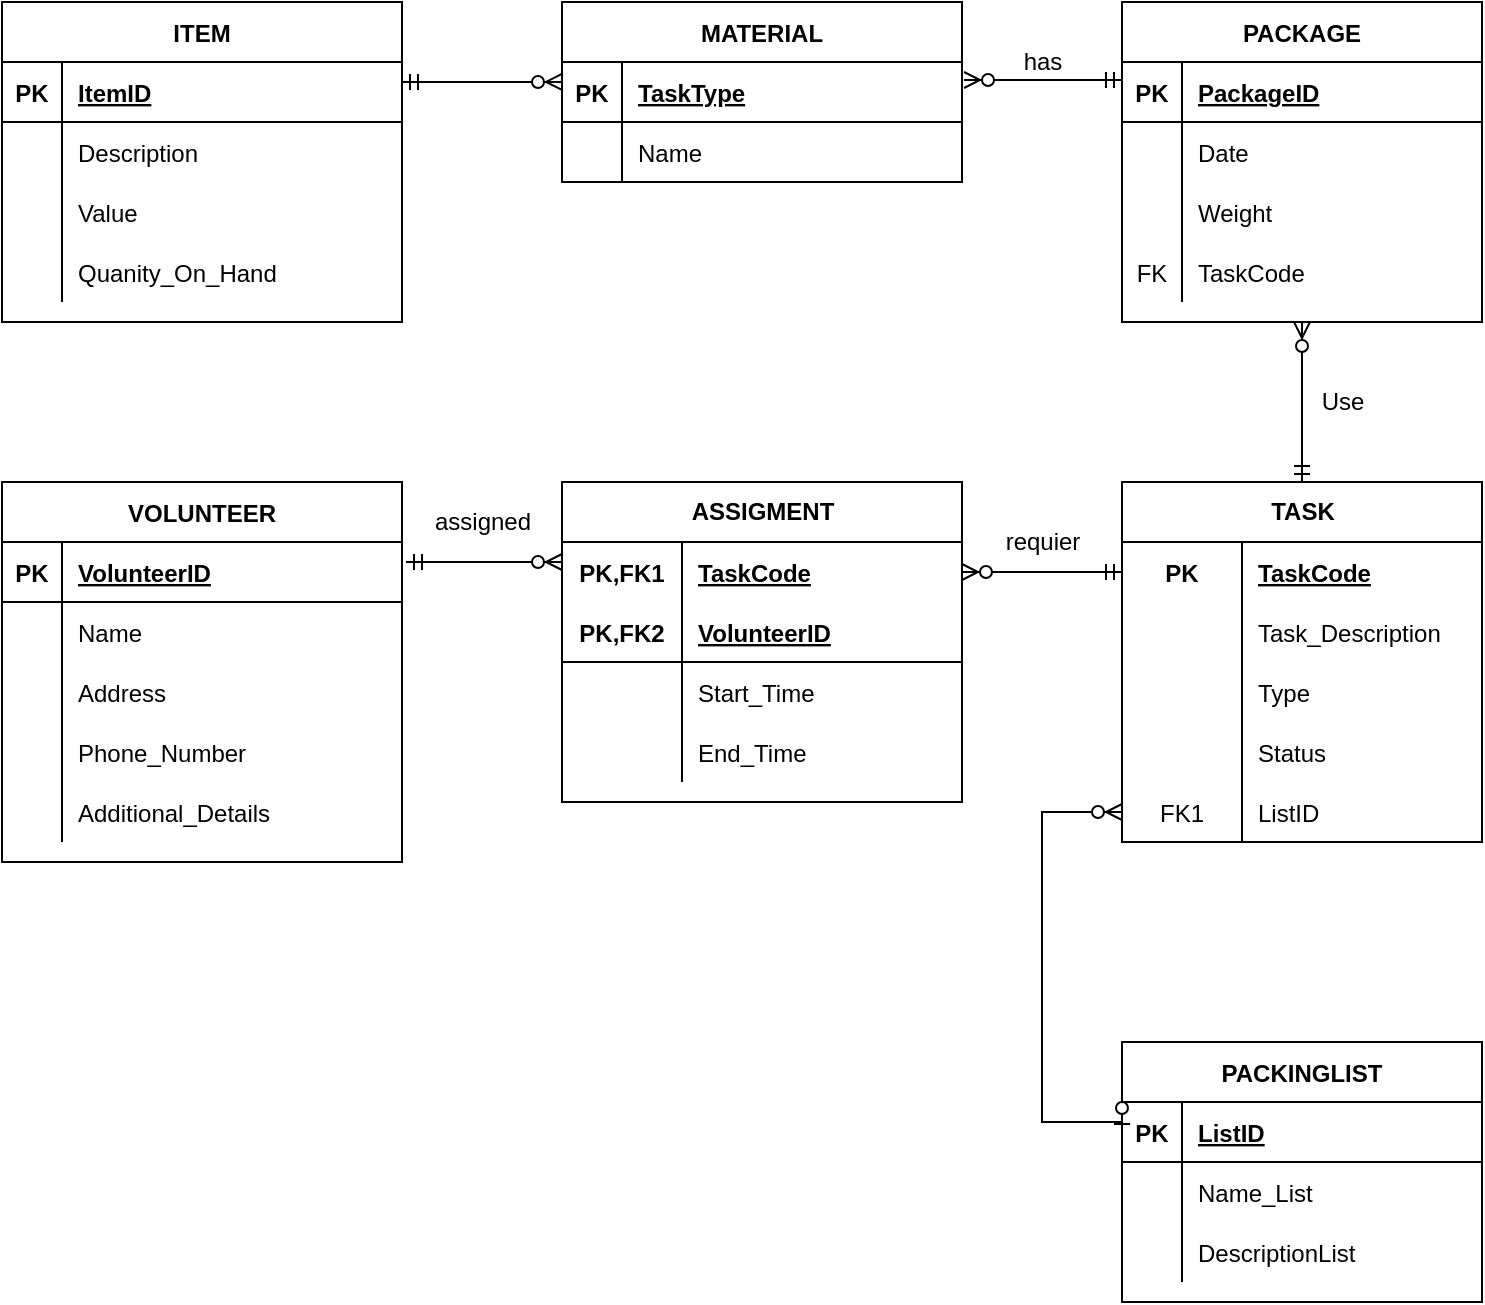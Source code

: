 <mxfile version="14.6.10" type="github">
  <diagram id="HHXSK3o_tv45SCZcJJK3" name="Page-1">
    <mxGraphModel dx="1377" dy="705" grid="1" gridSize="10" guides="1" tooltips="1" connect="1" arrows="1" fold="1" page="1" pageScale="1" pageWidth="850" pageHeight="1100" math="0" shadow="0">
      <root>
        <mxCell id="0" />
        <mxCell id="1" parent="0" />
        <mxCell id="iloRIecj1R1N4f3OYF-m-1" value="ITEM" style="shape=table;startSize=30;container=1;collapsible=1;childLayout=tableLayout;fixedRows=1;rowLines=0;fontStyle=1;align=center;resizeLast=1;" parent="1" vertex="1">
          <mxGeometry x="40" y="40" width="200" height="160" as="geometry" />
        </mxCell>
        <mxCell id="iloRIecj1R1N4f3OYF-m-2" value="" style="shape=partialRectangle;collapsible=0;dropTarget=0;pointerEvents=0;fillColor=none;top=0;left=0;bottom=1;right=0;points=[[0,0.5],[1,0.5]];portConstraint=eastwest;" parent="iloRIecj1R1N4f3OYF-m-1" vertex="1">
          <mxGeometry y="30" width="200" height="30" as="geometry" />
        </mxCell>
        <mxCell id="iloRIecj1R1N4f3OYF-m-3" value="PK" style="shape=partialRectangle;connectable=0;fillColor=none;top=0;left=0;bottom=0;right=0;fontStyle=1;overflow=hidden;" parent="iloRIecj1R1N4f3OYF-m-2" vertex="1">
          <mxGeometry width="30" height="30" as="geometry" />
        </mxCell>
        <mxCell id="iloRIecj1R1N4f3OYF-m-4" value="ItemID" style="shape=partialRectangle;connectable=0;fillColor=none;top=0;left=0;bottom=0;right=0;align=left;spacingLeft=6;fontStyle=5;overflow=hidden;" parent="iloRIecj1R1N4f3OYF-m-2" vertex="1">
          <mxGeometry x="30" width="170" height="30" as="geometry" />
        </mxCell>
        <mxCell id="iloRIecj1R1N4f3OYF-m-5" value="" style="shape=partialRectangle;collapsible=0;dropTarget=0;pointerEvents=0;fillColor=none;top=0;left=0;bottom=0;right=0;points=[[0,0.5],[1,0.5]];portConstraint=eastwest;" parent="iloRIecj1R1N4f3OYF-m-1" vertex="1">
          <mxGeometry y="60" width="200" height="30" as="geometry" />
        </mxCell>
        <mxCell id="iloRIecj1R1N4f3OYF-m-6" value="" style="shape=partialRectangle;connectable=0;fillColor=none;top=0;left=0;bottom=0;right=0;editable=1;overflow=hidden;" parent="iloRIecj1R1N4f3OYF-m-5" vertex="1">
          <mxGeometry width="30" height="30" as="geometry" />
        </mxCell>
        <mxCell id="iloRIecj1R1N4f3OYF-m-7" value="Description" style="shape=partialRectangle;connectable=0;fillColor=none;top=0;left=0;bottom=0;right=0;align=left;spacingLeft=6;overflow=hidden;" parent="iloRIecj1R1N4f3OYF-m-5" vertex="1">
          <mxGeometry x="30" width="170" height="30" as="geometry" />
        </mxCell>
        <mxCell id="iloRIecj1R1N4f3OYF-m-8" value="" style="shape=partialRectangle;collapsible=0;dropTarget=0;pointerEvents=0;fillColor=none;top=0;left=0;bottom=0;right=0;points=[[0,0.5],[1,0.5]];portConstraint=eastwest;" parent="iloRIecj1R1N4f3OYF-m-1" vertex="1">
          <mxGeometry y="90" width="200" height="30" as="geometry" />
        </mxCell>
        <mxCell id="iloRIecj1R1N4f3OYF-m-9" value="" style="shape=partialRectangle;connectable=0;fillColor=none;top=0;left=0;bottom=0;right=0;editable=1;overflow=hidden;" parent="iloRIecj1R1N4f3OYF-m-8" vertex="1">
          <mxGeometry width="30" height="30" as="geometry" />
        </mxCell>
        <mxCell id="iloRIecj1R1N4f3OYF-m-10" value="Value" style="shape=partialRectangle;connectable=0;fillColor=none;top=0;left=0;bottom=0;right=0;align=left;spacingLeft=6;overflow=hidden;" parent="iloRIecj1R1N4f3OYF-m-8" vertex="1">
          <mxGeometry x="30" width="170" height="30" as="geometry" />
        </mxCell>
        <mxCell id="iloRIecj1R1N4f3OYF-m-11" value="" style="shape=partialRectangle;collapsible=0;dropTarget=0;pointerEvents=0;fillColor=none;top=0;left=0;bottom=0;right=0;points=[[0,0.5],[1,0.5]];portConstraint=eastwest;" parent="iloRIecj1R1N4f3OYF-m-1" vertex="1">
          <mxGeometry y="120" width="200" height="30" as="geometry" />
        </mxCell>
        <mxCell id="iloRIecj1R1N4f3OYF-m-12" value="" style="shape=partialRectangle;connectable=0;fillColor=none;top=0;left=0;bottom=0;right=0;editable=1;overflow=hidden;" parent="iloRIecj1R1N4f3OYF-m-11" vertex="1">
          <mxGeometry width="30" height="30" as="geometry" />
        </mxCell>
        <mxCell id="iloRIecj1R1N4f3OYF-m-13" value="Quanity_On_Hand" style="shape=partialRectangle;connectable=0;fillColor=none;top=0;left=0;bottom=0;right=0;align=left;spacingLeft=6;overflow=hidden;" parent="iloRIecj1R1N4f3OYF-m-11" vertex="1">
          <mxGeometry x="30" width="170" height="30" as="geometry" />
        </mxCell>
        <mxCell id="iloRIecj1R1N4f3OYF-m-14" value="PACKAGE" style="shape=table;startSize=30;container=1;collapsible=1;childLayout=tableLayout;fixedRows=1;rowLines=0;fontStyle=1;align=center;resizeLast=1;" parent="1" vertex="1">
          <mxGeometry x="600" y="40" width="180" height="160" as="geometry" />
        </mxCell>
        <mxCell id="iloRIecj1R1N4f3OYF-m-15" value="" style="shape=partialRectangle;collapsible=0;dropTarget=0;pointerEvents=0;fillColor=none;top=0;left=0;bottom=1;right=0;points=[[0,0.5],[1,0.5]];portConstraint=eastwest;" parent="iloRIecj1R1N4f3OYF-m-14" vertex="1">
          <mxGeometry y="30" width="180" height="30" as="geometry" />
        </mxCell>
        <mxCell id="iloRIecj1R1N4f3OYF-m-16" value="PK" style="shape=partialRectangle;connectable=0;fillColor=none;top=0;left=0;bottom=0;right=0;fontStyle=1;overflow=hidden;" parent="iloRIecj1R1N4f3OYF-m-15" vertex="1">
          <mxGeometry width="30" height="30" as="geometry" />
        </mxCell>
        <mxCell id="iloRIecj1R1N4f3OYF-m-17" value="PackageID" style="shape=partialRectangle;connectable=0;fillColor=none;top=0;left=0;bottom=0;right=0;align=left;spacingLeft=6;fontStyle=5;overflow=hidden;" parent="iloRIecj1R1N4f3OYF-m-15" vertex="1">
          <mxGeometry x="30" width="150" height="30" as="geometry" />
        </mxCell>
        <mxCell id="iloRIecj1R1N4f3OYF-m-21" value="" style="shape=partialRectangle;collapsible=0;dropTarget=0;pointerEvents=0;fillColor=none;top=0;left=0;bottom=0;right=0;points=[[0,0.5],[1,0.5]];portConstraint=eastwest;" parent="iloRIecj1R1N4f3OYF-m-14" vertex="1">
          <mxGeometry y="60" width="180" height="30" as="geometry" />
        </mxCell>
        <mxCell id="iloRIecj1R1N4f3OYF-m-22" value="" style="shape=partialRectangle;connectable=0;fillColor=none;top=0;left=0;bottom=0;right=0;editable=1;overflow=hidden;" parent="iloRIecj1R1N4f3OYF-m-21" vertex="1">
          <mxGeometry width="30" height="30" as="geometry" />
        </mxCell>
        <mxCell id="iloRIecj1R1N4f3OYF-m-23" value="Date" style="shape=partialRectangle;connectable=0;fillColor=none;top=0;left=0;bottom=0;right=0;align=left;spacingLeft=6;overflow=hidden;" parent="iloRIecj1R1N4f3OYF-m-21" vertex="1">
          <mxGeometry x="30" width="150" height="30" as="geometry" />
        </mxCell>
        <mxCell id="iloRIecj1R1N4f3OYF-m-24" value="" style="shape=partialRectangle;collapsible=0;dropTarget=0;pointerEvents=0;fillColor=none;top=0;left=0;bottom=0;right=0;points=[[0,0.5],[1,0.5]];portConstraint=eastwest;" parent="iloRIecj1R1N4f3OYF-m-14" vertex="1">
          <mxGeometry y="90" width="180" height="30" as="geometry" />
        </mxCell>
        <mxCell id="iloRIecj1R1N4f3OYF-m-25" value="" style="shape=partialRectangle;connectable=0;fillColor=none;top=0;left=0;bottom=0;right=0;editable=1;overflow=hidden;" parent="iloRIecj1R1N4f3OYF-m-24" vertex="1">
          <mxGeometry width="30" height="30" as="geometry" />
        </mxCell>
        <mxCell id="iloRIecj1R1N4f3OYF-m-26" value="Weight" style="shape=partialRectangle;connectable=0;fillColor=none;top=0;left=0;bottom=0;right=0;align=left;spacingLeft=6;overflow=hidden;" parent="iloRIecj1R1N4f3OYF-m-24" vertex="1">
          <mxGeometry x="30" width="150" height="30" as="geometry" />
        </mxCell>
        <mxCell id="seEr454I1w7zEEHBBlQO-38" value="" style="shape=partialRectangle;collapsible=0;dropTarget=0;pointerEvents=0;fillColor=none;top=0;left=0;bottom=0;right=0;points=[[0,0.5],[1,0.5]];portConstraint=eastwest;" vertex="1" parent="iloRIecj1R1N4f3OYF-m-14">
          <mxGeometry y="120" width="180" height="30" as="geometry" />
        </mxCell>
        <mxCell id="seEr454I1w7zEEHBBlQO-39" value="FK" style="shape=partialRectangle;connectable=0;fillColor=none;top=0;left=0;bottom=0;right=0;editable=1;overflow=hidden;" vertex="1" parent="seEr454I1w7zEEHBBlQO-38">
          <mxGeometry width="30" height="30" as="geometry" />
        </mxCell>
        <mxCell id="seEr454I1w7zEEHBBlQO-40" value="TaskCode" style="shape=partialRectangle;connectable=0;fillColor=none;top=0;left=0;bottom=0;right=0;align=left;spacingLeft=6;overflow=hidden;" vertex="1" parent="seEr454I1w7zEEHBBlQO-38">
          <mxGeometry x="30" width="150" height="30" as="geometry" />
        </mxCell>
        <mxCell id="iloRIecj1R1N4f3OYF-m-27" value="MATERIAL" style="shape=table;startSize=30;container=1;collapsible=1;childLayout=tableLayout;fixedRows=1;rowLines=0;fontStyle=1;align=center;resizeLast=1;" parent="1" vertex="1">
          <mxGeometry x="320" y="40" width="200" height="90" as="geometry" />
        </mxCell>
        <mxCell id="iloRIecj1R1N4f3OYF-m-28" value="" style="shape=partialRectangle;collapsible=0;dropTarget=0;pointerEvents=0;fillColor=none;top=0;left=0;bottom=1;right=0;points=[[0,0.5],[1,0.5]];portConstraint=eastwest;" parent="iloRIecj1R1N4f3OYF-m-27" vertex="1">
          <mxGeometry y="30" width="200" height="30" as="geometry" />
        </mxCell>
        <mxCell id="iloRIecj1R1N4f3OYF-m-29" value="PK" style="shape=partialRectangle;connectable=0;fillColor=none;top=0;left=0;bottom=0;right=0;fontStyle=1;overflow=hidden;" parent="iloRIecj1R1N4f3OYF-m-28" vertex="1">
          <mxGeometry width="30" height="30" as="geometry" />
        </mxCell>
        <mxCell id="iloRIecj1R1N4f3OYF-m-30" value="TaskType" style="shape=partialRectangle;connectable=0;fillColor=none;top=0;left=0;bottom=0;right=0;align=left;spacingLeft=6;fontStyle=5;overflow=hidden;" parent="iloRIecj1R1N4f3OYF-m-28" vertex="1">
          <mxGeometry x="30" width="170" height="30" as="geometry" />
        </mxCell>
        <mxCell id="iloRIecj1R1N4f3OYF-m-31" value="" style="shape=partialRectangle;collapsible=0;dropTarget=0;pointerEvents=0;fillColor=none;top=0;left=0;bottom=0;right=0;points=[[0,0.5],[1,0.5]];portConstraint=eastwest;" parent="iloRIecj1R1N4f3OYF-m-27" vertex="1">
          <mxGeometry y="60" width="200" height="30" as="geometry" />
        </mxCell>
        <mxCell id="iloRIecj1R1N4f3OYF-m-32" value="" style="shape=partialRectangle;connectable=0;fillColor=none;top=0;left=0;bottom=0;right=0;editable=1;overflow=hidden;" parent="iloRIecj1R1N4f3OYF-m-31" vertex="1">
          <mxGeometry width="30" height="30" as="geometry" />
        </mxCell>
        <mxCell id="iloRIecj1R1N4f3OYF-m-33" value="Name" style="shape=partialRectangle;connectable=0;fillColor=none;top=0;left=0;bottom=0;right=0;align=left;spacingLeft=6;overflow=hidden;" parent="iloRIecj1R1N4f3OYF-m-31" vertex="1">
          <mxGeometry x="30" width="170" height="30" as="geometry" />
        </mxCell>
        <mxCell id="iloRIecj1R1N4f3OYF-m-66" value="VOLUNTEER" style="shape=table;startSize=30;container=1;collapsible=1;childLayout=tableLayout;fixedRows=1;rowLines=0;fontStyle=1;align=center;resizeLast=1;" parent="1" vertex="1">
          <mxGeometry x="40" y="280" width="200" height="190" as="geometry" />
        </mxCell>
        <mxCell id="iloRIecj1R1N4f3OYF-m-67" value="" style="shape=partialRectangle;collapsible=0;dropTarget=0;pointerEvents=0;fillColor=none;top=0;left=0;bottom=1;right=0;points=[[0,0.5],[1,0.5]];portConstraint=eastwest;" parent="iloRIecj1R1N4f3OYF-m-66" vertex="1">
          <mxGeometry y="30" width="200" height="30" as="geometry" />
        </mxCell>
        <mxCell id="iloRIecj1R1N4f3OYF-m-68" value="PK" style="shape=partialRectangle;connectable=0;fillColor=none;top=0;left=0;bottom=0;right=0;fontStyle=1;overflow=hidden;" parent="iloRIecj1R1N4f3OYF-m-67" vertex="1">
          <mxGeometry width="30" height="30" as="geometry" />
        </mxCell>
        <mxCell id="iloRIecj1R1N4f3OYF-m-69" value="VolunteerID" style="shape=partialRectangle;connectable=0;fillColor=none;top=0;left=0;bottom=0;right=0;align=left;spacingLeft=6;fontStyle=5;overflow=hidden;" parent="iloRIecj1R1N4f3OYF-m-67" vertex="1">
          <mxGeometry x="30" width="170" height="30" as="geometry" />
        </mxCell>
        <mxCell id="iloRIecj1R1N4f3OYF-m-70" value="" style="shape=partialRectangle;collapsible=0;dropTarget=0;pointerEvents=0;fillColor=none;top=0;left=0;bottom=0;right=0;points=[[0,0.5],[1,0.5]];portConstraint=eastwest;" parent="iloRIecj1R1N4f3OYF-m-66" vertex="1">
          <mxGeometry y="60" width="200" height="30" as="geometry" />
        </mxCell>
        <mxCell id="iloRIecj1R1N4f3OYF-m-71" value="" style="shape=partialRectangle;connectable=0;fillColor=none;top=0;left=0;bottom=0;right=0;editable=1;overflow=hidden;" parent="iloRIecj1R1N4f3OYF-m-70" vertex="1">
          <mxGeometry width="30" height="30" as="geometry" />
        </mxCell>
        <mxCell id="iloRIecj1R1N4f3OYF-m-72" value="Name" style="shape=partialRectangle;connectable=0;fillColor=none;top=0;left=0;bottom=0;right=0;align=left;spacingLeft=6;overflow=hidden;" parent="iloRIecj1R1N4f3OYF-m-70" vertex="1">
          <mxGeometry x="30" width="170" height="30" as="geometry" />
        </mxCell>
        <mxCell id="iloRIecj1R1N4f3OYF-m-73" value="" style="shape=partialRectangle;collapsible=0;dropTarget=0;pointerEvents=0;fillColor=none;top=0;left=0;bottom=0;right=0;points=[[0,0.5],[1,0.5]];portConstraint=eastwest;" parent="iloRIecj1R1N4f3OYF-m-66" vertex="1">
          <mxGeometry y="90" width="200" height="30" as="geometry" />
        </mxCell>
        <mxCell id="iloRIecj1R1N4f3OYF-m-74" value="" style="shape=partialRectangle;connectable=0;fillColor=none;top=0;left=0;bottom=0;right=0;editable=1;overflow=hidden;" parent="iloRIecj1R1N4f3OYF-m-73" vertex="1">
          <mxGeometry width="30" height="30" as="geometry" />
        </mxCell>
        <mxCell id="iloRIecj1R1N4f3OYF-m-75" value="Address" style="shape=partialRectangle;connectable=0;fillColor=none;top=0;left=0;bottom=0;right=0;align=left;spacingLeft=6;overflow=hidden;" parent="iloRIecj1R1N4f3OYF-m-73" vertex="1">
          <mxGeometry x="30" width="170" height="30" as="geometry" />
        </mxCell>
        <mxCell id="iloRIecj1R1N4f3OYF-m-76" value="" style="shape=partialRectangle;collapsible=0;dropTarget=0;pointerEvents=0;fillColor=none;top=0;left=0;bottom=0;right=0;points=[[0,0.5],[1,0.5]];portConstraint=eastwest;" parent="iloRIecj1R1N4f3OYF-m-66" vertex="1">
          <mxGeometry y="120" width="200" height="30" as="geometry" />
        </mxCell>
        <mxCell id="iloRIecj1R1N4f3OYF-m-77" value="" style="shape=partialRectangle;connectable=0;fillColor=none;top=0;left=0;bottom=0;right=0;editable=1;overflow=hidden;" parent="iloRIecj1R1N4f3OYF-m-76" vertex="1">
          <mxGeometry width="30" height="30" as="geometry" />
        </mxCell>
        <mxCell id="iloRIecj1R1N4f3OYF-m-78" value="Phone_Number" style="shape=partialRectangle;connectable=0;fillColor=none;top=0;left=0;bottom=0;right=0;align=left;spacingLeft=6;overflow=hidden;" parent="iloRIecj1R1N4f3OYF-m-76" vertex="1">
          <mxGeometry x="30" width="170" height="30" as="geometry" />
        </mxCell>
        <mxCell id="seEr454I1w7zEEHBBlQO-49" value="" style="shape=partialRectangle;collapsible=0;dropTarget=0;pointerEvents=0;fillColor=none;top=0;left=0;bottom=0;right=0;points=[[0,0.5],[1,0.5]];portConstraint=eastwest;" vertex="1" parent="iloRIecj1R1N4f3OYF-m-66">
          <mxGeometry y="150" width="200" height="30" as="geometry" />
        </mxCell>
        <mxCell id="seEr454I1w7zEEHBBlQO-50" value="" style="shape=partialRectangle;connectable=0;fillColor=none;top=0;left=0;bottom=0;right=0;editable=1;overflow=hidden;" vertex="1" parent="seEr454I1w7zEEHBBlQO-49">
          <mxGeometry width="30" height="30" as="geometry" />
        </mxCell>
        <mxCell id="seEr454I1w7zEEHBBlQO-51" value="Additional_Details" style="shape=partialRectangle;connectable=0;fillColor=none;top=0;left=0;bottom=0;right=0;align=left;spacingLeft=6;overflow=hidden;" vertex="1" parent="seEr454I1w7zEEHBBlQO-49">
          <mxGeometry x="30" width="170" height="30" as="geometry" />
        </mxCell>
        <mxCell id="iloRIecj1R1N4f3OYF-m-92" value="ASSIGMENT" style="shape=table;startSize=30;container=1;collapsible=1;childLayout=tableLayout;fixedRows=1;rowLines=0;fontStyle=1;align=center;resizeLast=1;html=1;" parent="1" vertex="1">
          <mxGeometry x="320" y="280" width="200" height="160" as="geometry" />
        </mxCell>
        <mxCell id="iloRIecj1R1N4f3OYF-m-93" value="" style="shape=partialRectangle;collapsible=0;dropTarget=0;pointerEvents=0;fillColor=none;top=0;left=0;bottom=0;right=0;points=[[0,0.5],[1,0.5]];portConstraint=eastwest;" parent="iloRIecj1R1N4f3OYF-m-92" vertex="1">
          <mxGeometry y="30" width="200" height="30" as="geometry" />
        </mxCell>
        <mxCell id="iloRIecj1R1N4f3OYF-m-94" value="PK,FK1" style="shape=partialRectangle;connectable=0;fillColor=none;top=0;left=0;bottom=0;right=0;fontStyle=1;overflow=hidden;" parent="iloRIecj1R1N4f3OYF-m-93" vertex="1">
          <mxGeometry width="60" height="30" as="geometry" />
        </mxCell>
        <mxCell id="iloRIecj1R1N4f3OYF-m-95" value="TaskCode" style="shape=partialRectangle;connectable=0;fillColor=none;top=0;left=0;bottom=0;right=0;align=left;spacingLeft=6;fontStyle=5;overflow=hidden;" parent="iloRIecj1R1N4f3OYF-m-93" vertex="1">
          <mxGeometry x="60" width="140" height="30" as="geometry" />
        </mxCell>
        <mxCell id="iloRIecj1R1N4f3OYF-m-96" value="" style="shape=partialRectangle;collapsible=0;dropTarget=0;pointerEvents=0;fillColor=none;top=0;left=0;bottom=1;right=0;points=[[0,0.5],[1,0.5]];portConstraint=eastwest;" parent="iloRIecj1R1N4f3OYF-m-92" vertex="1">
          <mxGeometry y="60" width="200" height="30" as="geometry" />
        </mxCell>
        <mxCell id="iloRIecj1R1N4f3OYF-m-97" value="PK,FK2" style="shape=partialRectangle;connectable=0;fillColor=none;top=0;left=0;bottom=0;right=0;fontStyle=1;overflow=hidden;" parent="iloRIecj1R1N4f3OYF-m-96" vertex="1">
          <mxGeometry width="60" height="30" as="geometry" />
        </mxCell>
        <mxCell id="iloRIecj1R1N4f3OYF-m-98" value="VolunteerID" style="shape=partialRectangle;connectable=0;fillColor=none;top=0;left=0;bottom=0;right=0;align=left;spacingLeft=6;fontStyle=5;overflow=hidden;" parent="iloRIecj1R1N4f3OYF-m-96" vertex="1">
          <mxGeometry x="60" width="140" height="30" as="geometry" />
        </mxCell>
        <mxCell id="iloRIecj1R1N4f3OYF-m-99" value="" style="shape=partialRectangle;collapsible=0;dropTarget=0;pointerEvents=0;fillColor=none;top=0;left=0;bottom=0;right=0;points=[[0,0.5],[1,0.5]];portConstraint=eastwest;" parent="iloRIecj1R1N4f3OYF-m-92" vertex="1">
          <mxGeometry y="90" width="200" height="30" as="geometry" />
        </mxCell>
        <mxCell id="iloRIecj1R1N4f3OYF-m-100" value="" style="shape=partialRectangle;connectable=0;fillColor=none;top=0;left=0;bottom=0;right=0;editable=1;overflow=hidden;" parent="iloRIecj1R1N4f3OYF-m-99" vertex="1">
          <mxGeometry width="60" height="30" as="geometry" />
        </mxCell>
        <mxCell id="iloRIecj1R1N4f3OYF-m-101" value="Start_Time" style="shape=partialRectangle;connectable=0;fillColor=none;top=0;left=0;bottom=0;right=0;align=left;spacingLeft=6;overflow=hidden;" parent="iloRIecj1R1N4f3OYF-m-99" vertex="1">
          <mxGeometry x="60" width="140" height="30" as="geometry" />
        </mxCell>
        <mxCell id="iloRIecj1R1N4f3OYF-m-102" value="" style="shape=partialRectangle;collapsible=0;dropTarget=0;pointerEvents=0;fillColor=none;top=0;left=0;bottom=0;right=0;points=[[0,0.5],[1,0.5]];portConstraint=eastwest;" parent="iloRIecj1R1N4f3OYF-m-92" vertex="1">
          <mxGeometry y="120" width="200" height="30" as="geometry" />
        </mxCell>
        <mxCell id="iloRIecj1R1N4f3OYF-m-103" value="" style="shape=partialRectangle;connectable=0;fillColor=none;top=0;left=0;bottom=0;right=0;editable=1;overflow=hidden;" parent="iloRIecj1R1N4f3OYF-m-102" vertex="1">
          <mxGeometry width="60" height="30" as="geometry" />
        </mxCell>
        <mxCell id="iloRIecj1R1N4f3OYF-m-104" value="End_Time" style="shape=partialRectangle;connectable=0;fillColor=none;top=0;left=0;bottom=0;right=0;align=left;spacingLeft=6;overflow=hidden;" parent="iloRIecj1R1N4f3OYF-m-102" vertex="1">
          <mxGeometry x="60" width="140" height="30" as="geometry" />
        </mxCell>
        <mxCell id="iloRIecj1R1N4f3OYF-m-105" value="TASK" style="shape=table;startSize=30;container=1;collapsible=1;childLayout=tableLayout;fixedRows=1;rowLines=0;fontStyle=1;align=center;resizeLast=1;html=1;" parent="1" vertex="1">
          <mxGeometry x="600" y="280" width="180" height="180" as="geometry" />
        </mxCell>
        <mxCell id="iloRIecj1R1N4f3OYF-m-106" value="" style="shape=partialRectangle;collapsible=0;dropTarget=0;pointerEvents=0;fillColor=none;top=0;left=0;bottom=0;right=0;points=[[0,0.5],[1,0.5]];portConstraint=eastwest;" parent="iloRIecj1R1N4f3OYF-m-105" vertex="1">
          <mxGeometry y="30" width="180" height="30" as="geometry" />
        </mxCell>
        <mxCell id="iloRIecj1R1N4f3OYF-m-107" value="PK" style="shape=partialRectangle;connectable=0;fillColor=none;top=0;left=0;bottom=0;right=0;fontStyle=1;overflow=hidden;" parent="iloRIecj1R1N4f3OYF-m-106" vertex="1">
          <mxGeometry width="60" height="30" as="geometry" />
        </mxCell>
        <mxCell id="iloRIecj1R1N4f3OYF-m-108" value="TaskCode" style="shape=partialRectangle;connectable=0;fillColor=none;top=0;left=0;bottom=0;right=0;align=left;spacingLeft=6;fontStyle=5;overflow=hidden;" parent="iloRIecj1R1N4f3OYF-m-106" vertex="1">
          <mxGeometry x="60" width="120" height="30" as="geometry" />
        </mxCell>
        <mxCell id="iloRIecj1R1N4f3OYF-m-112" value="" style="shape=partialRectangle;collapsible=0;dropTarget=0;pointerEvents=0;fillColor=none;top=0;left=0;bottom=0;right=0;points=[[0,0.5],[1,0.5]];portConstraint=eastwest;" parent="iloRIecj1R1N4f3OYF-m-105" vertex="1">
          <mxGeometry y="60" width="180" height="30" as="geometry" />
        </mxCell>
        <mxCell id="iloRIecj1R1N4f3OYF-m-113" value="" style="shape=partialRectangle;connectable=0;fillColor=none;top=0;left=0;bottom=0;right=0;editable=1;overflow=hidden;" parent="iloRIecj1R1N4f3OYF-m-112" vertex="1">
          <mxGeometry width="60" height="30" as="geometry" />
        </mxCell>
        <mxCell id="iloRIecj1R1N4f3OYF-m-114" value="Task_Description" style="shape=partialRectangle;connectable=0;fillColor=none;top=0;left=0;bottom=0;right=0;align=left;spacingLeft=6;overflow=hidden;" parent="iloRIecj1R1N4f3OYF-m-112" vertex="1">
          <mxGeometry x="60" width="120" height="30" as="geometry" />
        </mxCell>
        <mxCell id="seEr454I1w7zEEHBBlQO-21" value="" style="shape=partialRectangle;collapsible=0;dropTarget=0;pointerEvents=0;fillColor=none;top=0;left=0;bottom=0;right=0;points=[[0,0.5],[1,0.5]];portConstraint=eastwest;" vertex="1" parent="iloRIecj1R1N4f3OYF-m-105">
          <mxGeometry y="90" width="180" height="30" as="geometry" />
        </mxCell>
        <mxCell id="seEr454I1w7zEEHBBlQO-22" value="" style="shape=partialRectangle;connectable=0;fillColor=none;top=0;left=0;bottom=0;right=0;editable=1;overflow=hidden;" vertex="1" parent="seEr454I1w7zEEHBBlQO-21">
          <mxGeometry width="60" height="30" as="geometry" />
        </mxCell>
        <mxCell id="seEr454I1w7zEEHBBlQO-23" value="Type" style="shape=partialRectangle;connectable=0;fillColor=none;top=0;left=0;bottom=0;right=0;align=left;spacingLeft=6;overflow=hidden;" vertex="1" parent="seEr454I1w7zEEHBBlQO-21">
          <mxGeometry x="60" width="120" height="30" as="geometry" />
        </mxCell>
        <mxCell id="seEr454I1w7zEEHBBlQO-24" value="" style="shape=partialRectangle;collapsible=0;dropTarget=0;pointerEvents=0;fillColor=none;top=0;left=0;bottom=0;right=0;points=[[0,0.5],[1,0.5]];portConstraint=eastwest;" vertex="1" parent="iloRIecj1R1N4f3OYF-m-105">
          <mxGeometry y="120" width="180" height="30" as="geometry" />
        </mxCell>
        <mxCell id="seEr454I1w7zEEHBBlQO-25" value="" style="shape=partialRectangle;connectable=0;fillColor=none;top=0;left=0;bottom=0;right=0;editable=1;overflow=hidden;" vertex="1" parent="seEr454I1w7zEEHBBlQO-24">
          <mxGeometry width="60" height="30" as="geometry" />
        </mxCell>
        <mxCell id="seEr454I1w7zEEHBBlQO-26" value="Status" style="shape=partialRectangle;connectable=0;fillColor=none;top=0;left=0;bottom=0;right=0;align=left;spacingLeft=6;overflow=hidden;" vertex="1" parent="seEr454I1w7zEEHBBlQO-24">
          <mxGeometry x="60" width="120" height="30" as="geometry" />
        </mxCell>
        <mxCell id="seEr454I1w7zEEHBBlQO-27" value="" style="shape=partialRectangle;collapsible=0;dropTarget=0;pointerEvents=0;fillColor=none;top=0;left=0;bottom=0;right=0;points=[[0,0.5],[1,0.5]];portConstraint=eastwest;" vertex="1" parent="iloRIecj1R1N4f3OYF-m-105">
          <mxGeometry y="150" width="180" height="30" as="geometry" />
        </mxCell>
        <mxCell id="seEr454I1w7zEEHBBlQO-28" value="FK1" style="shape=partialRectangle;connectable=0;fillColor=none;top=0;left=0;bottom=0;right=0;editable=1;overflow=hidden;" vertex="1" parent="seEr454I1w7zEEHBBlQO-27">
          <mxGeometry width="60" height="30" as="geometry" />
        </mxCell>
        <mxCell id="seEr454I1w7zEEHBBlQO-29" value="ListID" style="shape=partialRectangle;connectable=0;fillColor=none;top=0;left=0;bottom=0;right=0;align=left;spacingLeft=6;overflow=hidden;" vertex="1" parent="seEr454I1w7zEEHBBlQO-27">
          <mxGeometry x="60" width="120" height="30" as="geometry" />
        </mxCell>
        <mxCell id="seEr454I1w7zEEHBBlQO-1" value="PACKINGLIST" style="shape=table;startSize=30;container=1;collapsible=1;childLayout=tableLayout;fixedRows=1;rowLines=0;fontStyle=1;align=center;resizeLast=1;" vertex="1" parent="1">
          <mxGeometry x="600" y="560" width="180" height="130" as="geometry" />
        </mxCell>
        <mxCell id="seEr454I1w7zEEHBBlQO-2" value="" style="shape=partialRectangle;collapsible=0;dropTarget=0;pointerEvents=0;fillColor=none;top=0;left=0;bottom=1;right=0;points=[[0,0.5],[1,0.5]];portConstraint=eastwest;" vertex="1" parent="seEr454I1w7zEEHBBlQO-1">
          <mxGeometry y="30" width="180" height="30" as="geometry" />
        </mxCell>
        <mxCell id="seEr454I1w7zEEHBBlQO-3" value="PK" style="shape=partialRectangle;connectable=0;fillColor=none;top=0;left=0;bottom=0;right=0;fontStyle=1;overflow=hidden;" vertex="1" parent="seEr454I1w7zEEHBBlQO-2">
          <mxGeometry width="30" height="30" as="geometry" />
        </mxCell>
        <mxCell id="seEr454I1w7zEEHBBlQO-4" value="ListID" style="shape=partialRectangle;connectable=0;fillColor=none;top=0;left=0;bottom=0;right=0;align=left;spacingLeft=6;fontStyle=5;overflow=hidden;" vertex="1" parent="seEr454I1w7zEEHBBlQO-2">
          <mxGeometry x="30" width="150" height="30" as="geometry" />
        </mxCell>
        <mxCell id="seEr454I1w7zEEHBBlQO-5" value="" style="shape=partialRectangle;collapsible=0;dropTarget=0;pointerEvents=0;fillColor=none;top=0;left=0;bottom=0;right=0;points=[[0,0.5],[1,0.5]];portConstraint=eastwest;" vertex="1" parent="seEr454I1w7zEEHBBlQO-1">
          <mxGeometry y="60" width="180" height="30" as="geometry" />
        </mxCell>
        <mxCell id="seEr454I1w7zEEHBBlQO-6" value="" style="shape=partialRectangle;connectable=0;fillColor=none;top=0;left=0;bottom=0;right=0;editable=1;overflow=hidden;" vertex="1" parent="seEr454I1w7zEEHBBlQO-5">
          <mxGeometry width="30" height="30" as="geometry" />
        </mxCell>
        <mxCell id="seEr454I1w7zEEHBBlQO-7" value="Name_List" style="shape=partialRectangle;connectable=0;fillColor=none;top=0;left=0;bottom=0;right=0;align=left;spacingLeft=6;overflow=hidden;" vertex="1" parent="seEr454I1w7zEEHBBlQO-5">
          <mxGeometry x="30" width="150" height="30" as="geometry" />
        </mxCell>
        <mxCell id="seEr454I1w7zEEHBBlQO-8" value="" style="shape=partialRectangle;collapsible=0;dropTarget=0;pointerEvents=0;fillColor=none;top=0;left=0;bottom=0;right=0;points=[[0,0.5],[1,0.5]];portConstraint=eastwest;" vertex="1" parent="seEr454I1w7zEEHBBlQO-1">
          <mxGeometry y="90" width="180" height="30" as="geometry" />
        </mxCell>
        <mxCell id="seEr454I1w7zEEHBBlQO-9" value="" style="shape=partialRectangle;connectable=0;fillColor=none;top=0;left=0;bottom=0;right=0;editable=1;overflow=hidden;" vertex="1" parent="seEr454I1w7zEEHBBlQO-8">
          <mxGeometry width="30" height="30" as="geometry" />
        </mxCell>
        <mxCell id="seEr454I1w7zEEHBBlQO-10" value="DescriptionList" style="shape=partialRectangle;connectable=0;fillColor=none;top=0;left=0;bottom=0;right=0;align=left;spacingLeft=6;overflow=hidden;" vertex="1" parent="seEr454I1w7zEEHBBlQO-8">
          <mxGeometry x="30" width="150" height="30" as="geometry" />
        </mxCell>
        <mxCell id="seEr454I1w7zEEHBBlQO-30" value="" style="fontSize=12;html=1;endArrow=ERzeroToMany;startArrow=ERmandOne;rounded=0;entryX=0;entryY=0.333;entryDx=0;entryDy=0;entryPerimeter=0;" edge="1" parent="1" target="iloRIecj1R1N4f3OYF-m-28">
          <mxGeometry width="100" height="100" relative="1" as="geometry">
            <mxPoint x="240" y="80" as="sourcePoint" />
            <mxPoint x="310" y="85" as="targetPoint" />
          </mxGeometry>
        </mxCell>
        <mxCell id="seEr454I1w7zEEHBBlQO-32" value="" style="fontSize=12;html=1;endArrow=ERzeroToMany;startArrow=ERmandOne;rounded=0;entryX=1.005;entryY=0.3;entryDx=0;entryDy=0;entryPerimeter=0;" edge="1" parent="1" target="iloRIecj1R1N4f3OYF-m-28">
          <mxGeometry width="100" height="100" relative="1" as="geometry">
            <mxPoint x="600" y="79" as="sourcePoint" />
            <mxPoint x="530" y="80" as="targetPoint" />
          </mxGeometry>
        </mxCell>
        <mxCell id="seEr454I1w7zEEHBBlQO-35" value="" style="fontSize=12;html=1;endArrow=ERzeroToMany;startArrow=ERmandOne;rounded=0;" edge="1" parent="1">
          <mxGeometry width="100" height="100" relative="1" as="geometry">
            <mxPoint x="242" y="320" as="sourcePoint" />
            <mxPoint x="320" y="320" as="targetPoint" />
          </mxGeometry>
        </mxCell>
        <mxCell id="seEr454I1w7zEEHBBlQO-36" value="" style="fontSize=12;html=1;endArrow=ERzeroToMany;startArrow=ERmandOne;rounded=0;exitX=0;exitY=0.5;exitDx=0;exitDy=0;entryX=1;entryY=0.5;entryDx=0;entryDy=0;" edge="1" parent="1" source="iloRIecj1R1N4f3OYF-m-106" target="iloRIecj1R1N4f3OYF-m-93">
          <mxGeometry width="100" height="100" relative="1" as="geometry">
            <mxPoint x="550" y="330" as="sourcePoint" />
            <mxPoint x="550" y="480" as="targetPoint" />
          </mxGeometry>
        </mxCell>
        <mxCell id="seEr454I1w7zEEHBBlQO-37" value="" style="edgeStyle=orthogonalEdgeStyle;fontSize=12;html=1;endArrow=ERzeroToMany;startArrow=ERzeroToOne;rounded=0;entryX=0;entryY=0.5;entryDx=0;entryDy=0;exitX=0;exitY=0.5;exitDx=0;exitDy=0;" edge="1" parent="1" source="seEr454I1w7zEEHBBlQO-2" target="seEr454I1w7zEEHBBlQO-27">
          <mxGeometry width="100" height="100" relative="1" as="geometry">
            <mxPoint x="590" y="600" as="sourcePoint" />
            <mxPoint x="690" y="500" as="targetPoint" />
            <Array as="points">
              <mxPoint x="600" y="600" />
              <mxPoint x="560" y="600" />
              <mxPoint x="560" y="445" />
            </Array>
          </mxGeometry>
        </mxCell>
        <mxCell id="seEr454I1w7zEEHBBlQO-43" value="" style="fontSize=12;html=1;endArrow=ERzeroToMany;startArrow=ERmandOne;rounded=0;entryX=0.5;entryY=1;entryDx=0;entryDy=0;exitX=0.5;exitY=0;exitDx=0;exitDy=0;" edge="1" parent="1" source="iloRIecj1R1N4f3OYF-m-105" target="iloRIecj1R1N4f3OYF-m-14">
          <mxGeometry width="100" height="100" relative="1" as="geometry">
            <mxPoint x="660" y="240" as="sourcePoint" />
            <mxPoint x="581" y="240" as="targetPoint" />
          </mxGeometry>
        </mxCell>
        <mxCell id="seEr454I1w7zEEHBBlQO-44" value="Use" style="text;html=1;align=center;verticalAlign=middle;resizable=0;points=[];autosize=1;strokeColor=none;" vertex="1" parent="1">
          <mxGeometry x="690" y="230" width="40" height="20" as="geometry" />
        </mxCell>
        <mxCell id="seEr454I1w7zEEHBBlQO-45" value="requier" style="text;html=1;align=center;verticalAlign=middle;resizable=0;points=[];autosize=1;strokeColor=none;" vertex="1" parent="1">
          <mxGeometry x="535" y="300" width="50" height="20" as="geometry" />
        </mxCell>
        <mxCell id="seEr454I1w7zEEHBBlQO-46" value="assigned" style="text;html=1;align=center;verticalAlign=middle;resizable=0;points=[];autosize=1;strokeColor=none;" vertex="1" parent="1">
          <mxGeometry x="250" y="290" width="60" height="20" as="geometry" />
        </mxCell>
        <mxCell id="seEr454I1w7zEEHBBlQO-47" value="has" style="text;html=1;align=center;verticalAlign=middle;resizable=0;points=[];autosize=1;strokeColor=none;" vertex="1" parent="1">
          <mxGeometry x="545" y="60" width="30" height="20" as="geometry" />
        </mxCell>
      </root>
    </mxGraphModel>
  </diagram>
</mxfile>
